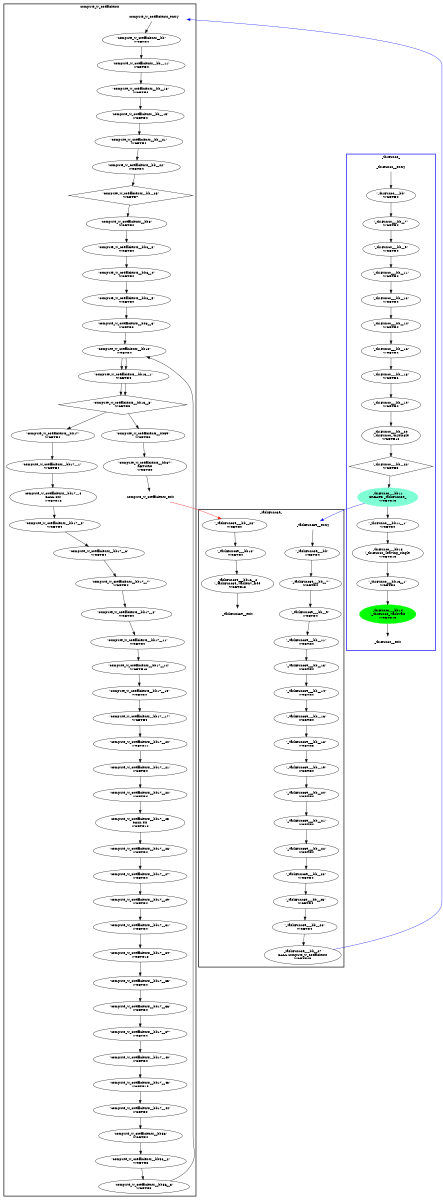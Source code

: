 digraph "CFG" {
fontsize=10;
orientation="portrait";
rankdir="TB";
size="10,8";
compute_w_coefficients_entry [color="white", fontsize=10, height="0.01", label="compute_w_coefficients_entry", width="0.01"];
compute_w_coefficients__bb17__26 [fontsize=10, label="\"compute_w_coefficients__bb17__26\"\nWCET=4", width="0.01"];
compute_w_coefficients__bb17__4 [fontsize=10, label="compute_w_coefficients__bb17__4\nCALL cos\nWCET=13", width="0.01"];
compute_w_coefficients__bb__13 [fontsize=10, label="\"compute_w_coefficients__bb__13\"\nWCET=4", width="0.01"];
compute_w_coefficients__bb17__44 [fontsize=10, label="\"compute_w_coefficients__bb17__44\"\nWCET=0", width="0.01"];
compute_w_coefficients__bb8__6 [fontsize=10, label="\"compute_w_coefficients__bb8__6\"\nWCET=0", width="0.01"];
compute_w_coefficients__bb__22 [fontsize=10, label="\"compute_w_coefficients__bb__22\"\nWCET=4", width="0.01"];
compute_w_coefficients__bb13 [fontsize=10, label="\"compute_w_coefficients__bb13\"\nWCET=4", width="0.01"];
compute_w_coefficients__bb [fontsize=10, label="\"compute_w_coefficients__bb\"\nWCET=4", width="0.01"];
compute_w_coefficients__bb17__25 [fontsize=10, label="compute_w_coefficients__bb17__25\nCALL sin\nWCET=13", width="0.01"];
compute_w_coefficients__bb17__36 [fontsize=10, label="\"compute_w_coefficients__bb17__36\"\nWCET=4", width="0.01"];
compute_w_coefficients__bb17__34 [fontsize=10, label="\"compute_w_coefficients__bb17__34\"\nWCET=13", width="0.01"];
compute_w_coefficients__bb8__5 [fontsize=10, label="\"compute_w_coefficients__bb8__5\"\nWCET=4", width="0.01"];
compute_w_coefficients__bb56 [fontsize=10, label="\"compute_w_coefficients__bb56\"\nWCET=4", width="0.01"];
compute_w_coefficients__bb56__2 [fontsize=10, label="\"compute_w_coefficients__bb56__2\"\nWCET=6", width="0.01"];
compute_w_coefficients__bb17__31 [fontsize=10, label="\"compute_w_coefficients__bb17__31\"\nWCET=4", width="0.01"];
compute_w_coefficients__bb8 [fontsize=10, label="\"compute_w_coefficients__bb8\"\nWCET=4", width="0.01"];
compute_w_coefficients__bb17__8 [fontsize=10, label="\"compute_w_coefficients__bb17__8\"\nWCET=4", width="0.01"];
compute_w_coefficients__bb56__3 [fontsize=10, label="\"compute_w_coefficients__bb56__3\"\nWCET=0", width="0.01"];
compute_w_coefficients__bb__25 [fontsize=10, label="\"compute_w_coefficients__bb__25\"\nWCET=7", shape=diamond, width="0.01"];
compute_w_coefficients__bb17 [fontsize=10, label="\"compute_w_coefficients__bb17\"\nWCET=4", width="0.01"];
compute_w_coefficients__bb17__29 [fontsize=10, label="\"compute_w_coefficients__bb17__29\"\nWCET=4", width="0.01"];
compute_w_coefficients__bb8__3 [fontsize=10, label="\"compute_w_coefficients__bb8__3\"\nWCET=4", width="0.01"];
compute_w_coefficients_exit [color="white", fontsize=10, label="compute_w_coefficients_exit", width="0.01"];
compute_w_coefficients__bb67 [fontsize=10, label="\"compute_w_coefficients__bb67\"\nRETURN\nWCET=0", width="0.01"];
compute_w_coefficients__bb17__20 [fontsize=10, label="\"compute_w_coefficients__bb17__20\"\nWCET=11", width="0.01"];
compute_w_coefficients__bb17__22 [fontsize=10, label="\"compute_w_coefficients__bb17__22\"\nWCET=4", width="0.01"];
compute_w_coefficients__bb17__5 [fontsize=10, label="\"compute_w_coefficients__bb17__5\"\nWCET=4", width="0.01"];
compute_w_coefficients__bb__15 [fontsize=10, label="\"compute_w_coefficients__bb__15\"\nWCET=4", width="0.01"];
compute_w_coefficients__bb17__35 [fontsize=10, label="\"compute_w_coefficients__bb17__35\"\nWCET=4", width="0.01"];
compute_w_coefficients__bb17__37 [fontsize=10, label="\"compute_w_coefficients__bb17__37\"\nWCET=4", width="0.01"];
compute_w_coefficients__bb17__43 [fontsize=10, label="\"compute_w_coefficients__bb17__43\"\nWCET=15", width="0.01"];
compute_w_coefficients__bb59 [fontsize=10, label="\"compute_w_coefficients__bb59\"\nWCET=0", width="0.01"];
compute_w_coefficients__bb17__21 [fontsize=10, label="\"compute_w_coefficients__bb17__21\"\nWCET=4", width="0.01"];
compute_w_coefficients__bb__21 [fontsize=10, label="\"compute_w_coefficients__bb__21\"\nWCET=4", width="0.01"];
compute_w_coefficients__bb17__6 [fontsize=10, label="\"compute_w_coefficients__bb17__6\"\nWCET=4", width="0.01"];
compute_w_coefficients__bb17__17 [fontsize=10, label="\"compute_w_coefficients__bb17__17\"\nWCET=4", width="0.01"];
compute_w_coefficients__bb13__3 [fontsize=10, label="\"compute_w_coefficients__bb13__3\"\nWCET=5", shape=diamond, width="0.01"];
compute_w_coefficients__bb13__1 [fontsize=10, label="\"compute_w_coefficients__bb13__1\"\nWCET=4", width="0.01"];
compute_w_coefficients__bb17__15 [fontsize=10, label="\"compute_w_coefficients__bb17__15\"\nWCET=4", width="0.01"];
compute_w_coefficients__bb8__4 [fontsize=10, label="\"compute_w_coefficients__bb8__4\"\nWCET=4", width="0.01"];
compute_w_coefficients__bb17__27 [fontsize=10, label="\"compute_w_coefficients__bb17__27\"\nWCET=4", width="0.01"];
compute_w_coefficients__bb__11 [fontsize=10, label="\"compute_w_coefficients__bb__11\"\nWCET=4", width="0.01"];
compute_w_coefficients__bb17__11 [fontsize=10, label="\"compute_w_coefficients__bb17__11\"\nWCET=4", width="0.01"];
compute_w_coefficients__bb17__14 [fontsize=10, label="\"compute_w_coefficients__bb17__14\"\nWCET=13", width="0.01"];
compute_w_coefficients__bb17__1 [fontsize=10, label="\"compute_w_coefficients__bb17__1\"\nWCET=4", width="0.01"];
compute_w_coefficients__bb17__40 [fontsize=10, label="\"compute_w_coefficients__bb17__40\"\nWCET=4", width="0.01"];
compute_w_coefficients__bb17__7 [fontsize=10, label="\"compute_w_coefficients__bb17__7\"\nWCET=4", width="0.01"];
_taskFunc39___bb [fontsize=10, label="\"_taskFunc39___bb\"\nWCET=4", width="0.01"];
_taskFunc39___bb__19 [fontsize=10, label="\"_taskFunc39___bb__19\"\nWCET=4", width="0.01"];
_taskFunc39__exit [color="white", fontsize=10, label="_taskFunc39__exit", width="0.01"];
_taskFunc39__entry [color="white", fontsize=10, height="0.01", label="_taskFunc39__entry", width="0.01"];
_taskFunc39___bb16 [fontsize=10, label="\"_taskFunc39___bb16\"\nWCET=4", width="0.01"];
_taskFunc39___bb__11 [fontsize=10, label="\"_taskFunc39___bb__11\"\nWCET=4", width="0.01"];
_taskFunc39___bb__23 [fontsize=10, label="\"_taskFunc39___bb__23\"\nWCET=4", width="0.01"];
_taskFunc39___bb__26 [fontsize=10, label="\"_taskFunc39___bb__26\"\nWCET=4", width="0.01"];
_taskFunc39___bb__9 [fontsize=10, label="\"_taskFunc39___bb__9\"\nWCET=4", width="0.01"];
_taskFunc39___bb__14 [fontsize=10, label="\"_taskFunc39___bb__14\"\nWCET=4", width="0.01"];
_taskFunc39___bb__7 [fontsize=10, label="\"_taskFunc39___bb__7\"\nWCET=4", width="0.01"];
_taskFunc39___bb__18 [fontsize=10, label="\"_taskFunc39___bb__18\"\nWCET=6", width="0.01"];
_taskFunc39___bb__22 [fontsize=10, label="\"_taskFunc39___bb__22\"\nWCET=4", width="0.01"];
_taskFunc39___bb__21 [fontsize=10, label="\"_taskFunc39___bb__21\"\nWCET=4", width="0.01"];
_taskFunc39___bb__20 [fontsize=10, label="\"_taskFunc39___bb__20\"\nWCET=4", width="0.01"];
_taskFunc39___bb__27 [fontsize=10, label="_taskFunc39___bb__27\nCALL compute_w_coefficients\nWCET=25", width="0.01"];
_taskFunc39___bb16__2 [fontsize=10, label="_taskFunc39___bb16__2\n(_taskFunc39_)taskenv_free\nWCET=13", width="0.01"];
_taskFunc39___bb__13 [fontsize=10, label="\"_taskFunc39___bb__13\"\nWCET=4", width="0.01"];
_taskFunc39___bb__28 [fontsize=10, label="\"_taskFunc39___bb__28\"\nWCET=0", width="0.01"];
_taskFunc39___bb__16 [fontsize=10, label="\"_taskFunc39___bb__16\"\nWCET=4", width="0.01"];
_taskFunc39___bb__25 [fontsize=10, label="\"_taskFunc39___bb__25\"\nWCET=4", width="0.01"];
_thrFunc0__entry [color="white", fontsize=10, height="0.01", label="_thrFunc0__entry", width="0.01"];
_thrFunc0___bb__7 [fontsize=10, label="\"_thrFunc0___bb__7\"\nWCET=4", width="0.01"];
_thrFunc0___bb__11 [fontsize=10, label="\"_thrFunc0___bb__11\"\nWCET=4", width="0.01"];
_thrFunc0___bb__18 [fontsize=10, label="\"_thrFunc0___bb__18\"\nWCET=6", width="0.01"];
_thrFunc0___bb11 [color=aquamarine, fontsize=10, label="_thrFunc0___bb11\nCREATE _taskFunc39_\nWCET=13", style=filled, width="0.01"];
_thrFunc0___bb11__1 [fontsize=10, label="\"_thrFunc0___bb11__1\"\nWCET=0", width="0.01"];
_thrFunc0___bb [fontsize=10, label="\"_thrFunc0___bb\"\nWCET=4", width="0.01"];
_thrFunc0___bb13__1 [fontsize=10, label="\"_thrFunc0___bb13__1\"\nWCET=0", width="0.01"];
_thrFunc0___bb__20 [fontsize=10, label="_thrFunc0___bb__20\n(_thrFunc0_)mysingle\nWCET=13", width="0.01"];
_thrFunc0___bb14 [color=green, fontsize=10, label="_thrFunc0___bb14\n(_thrFunc0_)taskwait\nWCET=13", style=filled, width="0.01"];
_thrFunc0__exit [color="white", fontsize=10, label="_thrFunc0__exit", width="0.01"];
_thrFunc0___bb__22 [fontsize=10, label="\"_thrFunc0___bb__22\"\nWCET=5", shape=diamond, width="0.01"];
_thrFunc0___bb__19 [fontsize=10, label="\"_thrFunc0___bb__19\"\nWCET=4", width="0.01"];
_thrFunc0___bb__14 [fontsize=10, label="\"_thrFunc0___bb__14\"\nWCET=4", width="0.01"];
_thrFunc0___bb__16 [fontsize=10, label="\"_thrFunc0___bb__16\"\nWCET=4", width="0.01"];
_thrFunc0___bb13 [fontsize=10, label="_thrFunc0___bb13\n(_thrFunc0_)leaving_single\nWCET=13", width="0.01"];
_thrFunc0___bb__9 [fontsize=10, label="\"_thrFunc0___bb__9\"\nWCET=4", width="0.01"];
_thrFunc0___bb__13 [fontsize=10, label="\"_thrFunc0___bb__13\"\nWCET=4", width="0.01"];
compute_w_coefficients_entry -> compute_w_coefficients__bb  [key=0];
compute_w_coefficients__bb17__26 -> compute_w_coefficients__bb17__27  [key=0];
compute_w_coefficients__bb17__4 -> compute_w_coefficients__bb17__5  [key=0];
compute_w_coefficients__bb__13 -> compute_w_coefficients__bb__15  [key=0];
compute_w_coefficients__bb17__44 -> compute_w_coefficients__bb56  [key=0];
compute_w_coefficients__bb8__6 -> compute_w_coefficients__bb13  [key=0];
compute_w_coefficients__bb__22 -> compute_w_coefficients__bb__25  [key=0];
compute_w_coefficients__bb13 -> compute_w_coefficients__bb13__1  [key=0];
compute_w_coefficients__bb13 -> compute_w_coefficients__bb13__1  [key=1];
compute_w_coefficients__bb -> compute_w_coefficients__bb__11  [key=0];
compute_w_coefficients__bb17__25 -> compute_w_coefficients__bb17__26  [key=0];
compute_w_coefficients__bb17__36 -> compute_w_coefficients__bb17__37  [key=0];
compute_w_coefficients__bb17__34 -> compute_w_coefficients__bb17__35  [key=0];
compute_w_coefficients__bb8__5 -> compute_w_coefficients__bb8__6  [key=0];
compute_w_coefficients__bb56 -> compute_w_coefficients__bb56__2  [key=0];
compute_w_coefficients__bb56__2 -> compute_w_coefficients__bb56__3  [key=0];
compute_w_coefficients__bb17__31 -> compute_w_coefficients__bb17__34  [key=0];
compute_w_coefficients__bb8 -> compute_w_coefficients__bb8__3  [key=0];
compute_w_coefficients__bb17__8 -> compute_w_coefficients__bb17__11  [key=0];
compute_w_coefficients__bb56__3 -> compute_w_coefficients__bb13  [key=0];
compute_w_coefficients__bb__25 -> compute_w_coefficients__bb8  [key=0];
compute_w_coefficients__bb17 -> compute_w_coefficients__bb17__1  [key=0];
compute_w_coefficients__bb17__29 -> compute_w_coefficients__bb17__31  [key=0];
compute_w_coefficients__bb8__3 -> compute_w_coefficients__bb8__4  [key=0];
compute_w_coefficients_exit -> _taskFunc39___bb__28  [color=red, key=0];
compute_w_coefficients__bb67 -> compute_w_coefficients_exit  [key=0];
compute_w_coefficients__bb17__20 -> compute_w_coefficients__bb17__21  [key=0];
compute_w_coefficients__bb17__22 -> compute_w_coefficients__bb17__25  [key=0];
compute_w_coefficients__bb17__5 -> compute_w_coefficients__bb17__6  [key=0];
compute_w_coefficients__bb__15 -> compute_w_coefficients__bb__21  [key=0];
compute_w_coefficients__bb17__35 -> compute_w_coefficients__bb17__36  [key=0];
compute_w_coefficients__bb17__37 -> compute_w_coefficients__bb17__40  [key=0];
compute_w_coefficients__bb17__43 -> compute_w_coefficients__bb17__44  [key=0];
compute_w_coefficients__bb59 -> compute_w_coefficients__bb67  [key=0];
compute_w_coefficients__bb17__21 -> compute_w_coefficients__bb17__22  [key=0];
compute_w_coefficients__bb__21 -> compute_w_coefficients__bb__22  [key=0];
compute_w_coefficients__bb17__6 -> compute_w_coefficients__bb17__7  [key=0];
compute_w_coefficients__bb17__17 -> compute_w_coefficients__bb17__20  [key=0];
compute_w_coefficients__bb13__3 -> compute_w_coefficients__bb17  [key=0];
compute_w_coefficients__bb13__3 -> compute_w_coefficients__bb59  [key=0];
compute_w_coefficients__bb13__1 -> compute_w_coefficients__bb13__3  [key=0];
compute_w_coefficients__bb13__1 -> compute_w_coefficients__bb13__3  [key=1];
compute_w_coefficients__bb17__15 -> compute_w_coefficients__bb17__17  [key=0];
compute_w_coefficients__bb8__4 -> compute_w_coefficients__bb8__5  [key=0];
compute_w_coefficients__bb17__27 -> compute_w_coefficients__bb17__29  [key=0];
compute_w_coefficients__bb__11 -> compute_w_coefficients__bb__13  [key=0];
compute_w_coefficients__bb17__11 -> compute_w_coefficients__bb17__14  [key=0];
compute_w_coefficients__bb17__14 -> compute_w_coefficients__bb17__15  [key=0];
compute_w_coefficients__bb17__1 -> compute_w_coefficients__bb17__4  [key=0];
compute_w_coefficients__bb17__40 -> compute_w_coefficients__bb17__43  [key=0];
compute_w_coefficients__bb17__7 -> compute_w_coefficients__bb17__8  [key=0];
_taskFunc39___bb -> _taskFunc39___bb__7  [key=0];
_taskFunc39___bb__19 -> _taskFunc39___bb__20  [key=0];
_taskFunc39__entry -> _taskFunc39___bb  [key=0];
_taskFunc39___bb16 -> _taskFunc39___bb16__2  [key=0];
_taskFunc39___bb__11 -> _taskFunc39___bb__13  [key=0];
_taskFunc39___bb__23 -> _taskFunc39___bb__25  [key=0];
_taskFunc39___bb__26 -> _taskFunc39___bb__27  [key=0];
_taskFunc39___bb__9 -> _taskFunc39___bb__11  [key=0];
_taskFunc39___bb__14 -> _taskFunc39___bb__16  [key=0];
_taskFunc39___bb__7 -> _taskFunc39___bb__9  [key=0];
_taskFunc39___bb__18 -> _taskFunc39___bb__19  [key=0];
_taskFunc39___bb__22 -> _taskFunc39___bb__23  [key=0];
_taskFunc39___bb__21 -> _taskFunc39___bb__22  [key=0];
_taskFunc39___bb__20 -> _taskFunc39___bb__21  [key=0];
_taskFunc39___bb__27 -> compute_w_coefficients_entry  [color=blue, key=0];
_taskFunc39___bb16__2 -> _taskFunc39__exit  [key=0];
_taskFunc39___bb__13 -> _taskFunc39___bb__14  [key=0];
_taskFunc39___bb__28 -> _taskFunc39___bb16  [key=0];
_taskFunc39___bb__16 -> _taskFunc39___bb__18  [key=0];
_taskFunc39___bb__25 -> _taskFunc39___bb__26  [key=0];
_thrFunc0__entry -> _thrFunc0___bb  [key=0];
_thrFunc0___bb__7 -> _thrFunc0___bb__9  [key=0];
_thrFunc0___bb__11 -> _thrFunc0___bb__13  [key=0];
_thrFunc0___bb__18 -> _thrFunc0___bb__19  [key=0];
_thrFunc0___bb11 -> _thrFunc0___bb11__1  [key=0];
_thrFunc0___bb11 -> _taskFunc39__entry  [color=blue, key=0];
_thrFunc0___bb11__1 -> _thrFunc0___bb13  [key=0];
_thrFunc0___bb -> _thrFunc0___bb__7  [key=0];
_thrFunc0___bb13__1 -> _thrFunc0___bb14  [key=0];
_thrFunc0___bb__20 -> _thrFunc0___bb__22  [key=0];
_thrFunc0___bb14 -> _thrFunc0__exit  [key=0];
_thrFunc0___bb__22 -> _thrFunc0___bb11  [key=0];
_thrFunc0___bb__19 -> _thrFunc0___bb__20  [key=0];
_thrFunc0___bb__14 -> _thrFunc0___bb__16  [key=0];
_thrFunc0___bb__16 -> _thrFunc0___bb__18  [key=0];
_thrFunc0___bb13 -> _thrFunc0___bb13__1  [key=0];
_thrFunc0___bb__9 -> _thrFunc0___bb__11  [key=0];
_thrFunc0___bb__13 -> _thrFunc0___bb__14  [key=0];
subgraph "cluster__thrFunc0_" {
label=_thrFunc0_
style="bold"
color="blue"
"_thrFunc0___bb"
"_thrFunc0___bb__7"
"_thrFunc0___bb__9"
"_thrFunc0___bb__11"
"_thrFunc0___bb__13"
"_thrFunc0___bb__14"
"_thrFunc0___bb__16"
"_thrFunc0___bb__18"
"_thrFunc0___bb__19"
"_thrFunc0___bb__20"
"_thrFunc0___bb__22"
"_thrFunc0___bb11"
"_thrFunc0___bb11__1"
"_thrFunc0___bb13"
"_thrFunc0___bb13__1"
"_thrFunc0___bb14"

"_thrFunc0__entry"
"_thrFunc0__exit"
}
subgraph "cluster__taskFunc39_" {
label=_taskFunc39_
style="bold"
"_taskFunc39___bb"
"_taskFunc39___bb__7"
"_taskFunc39___bb__9"
"_taskFunc39___bb__11"
"_taskFunc39___bb__13"
"_taskFunc39___bb__14"
"_taskFunc39___bb__16"
"_taskFunc39___bb__18"
"_taskFunc39___bb__19"
"_taskFunc39___bb__20"
"_taskFunc39___bb__21"
"_taskFunc39___bb__22"
"_taskFunc39___bb__23"
"_taskFunc39___bb__25"
"_taskFunc39___bb__26"
"_taskFunc39___bb__27"
"_taskFunc39___bb__28"
"_taskFunc39___bb16"
"_taskFunc39___bb16__2"

"_taskFunc39__entry"
"_taskFunc39__exit"
}
subgraph "cluster_compute_w_coefficients" {
label=compute_w_coefficients
style="bold"
"compute_w_coefficients__bb"
"compute_w_coefficients__bb__11"
"compute_w_coefficients__bb__13"
"compute_w_coefficients__bb__15"
"compute_w_coefficients__bb__21"
"compute_w_coefficients__bb__22"
"compute_w_coefficients__bb__25"
"compute_w_coefficients__bb8"
"compute_w_coefficients__bb8__3"
"compute_w_coefficients__bb8__4"
"compute_w_coefficients__bb8__5"
"compute_w_coefficients__bb8__6"
"compute_w_coefficients__bb13"
"compute_w_coefficients__bb13__1"
"compute_w_coefficients__bb13__3"
"compute_w_coefficients__bb17"
"compute_w_coefficients__bb17__1"
"compute_w_coefficients__bb17__4"
"compute_w_coefficients__bb17__5"
"compute_w_coefficients__bb17__6"
"compute_w_coefficients__bb17__7"
"compute_w_coefficients__bb17__8"
"compute_w_coefficients__bb17__11"
"compute_w_coefficients__bb17__14"
"compute_w_coefficients__bb17__15"
"compute_w_coefficients__bb17__17"
"compute_w_coefficients__bb17__20"
"compute_w_coefficients__bb17__21"
"compute_w_coefficients__bb17__22"
"compute_w_coefficients__bb17__25"
"compute_w_coefficients__bb17__26"
"compute_w_coefficients__bb17__27"
"compute_w_coefficients__bb17__29"
"compute_w_coefficients__bb17__31"
"compute_w_coefficients__bb17__34"
"compute_w_coefficients__bb17__35"
"compute_w_coefficients__bb17__36"
"compute_w_coefficients__bb17__37"
"compute_w_coefficients__bb17__40"
"compute_w_coefficients__bb17__43"
"compute_w_coefficients__bb17__44"
"compute_w_coefficients__bb56"
"compute_w_coefficients__bb56__2"
"compute_w_coefficients__bb56__3"
"compute_w_coefficients__bb59"







"compute_w_coefficients__bb67"
"compute_w_coefficients_entry"
"compute_w_coefficients_exit"
}
subgraph "cluster__taskFunc0_" {
label=_taskFunc0_
style="bold"


























}
subgraph "cluster__taskFunc1_" {
label=_taskFunc1_
style="bold"


























}
}
